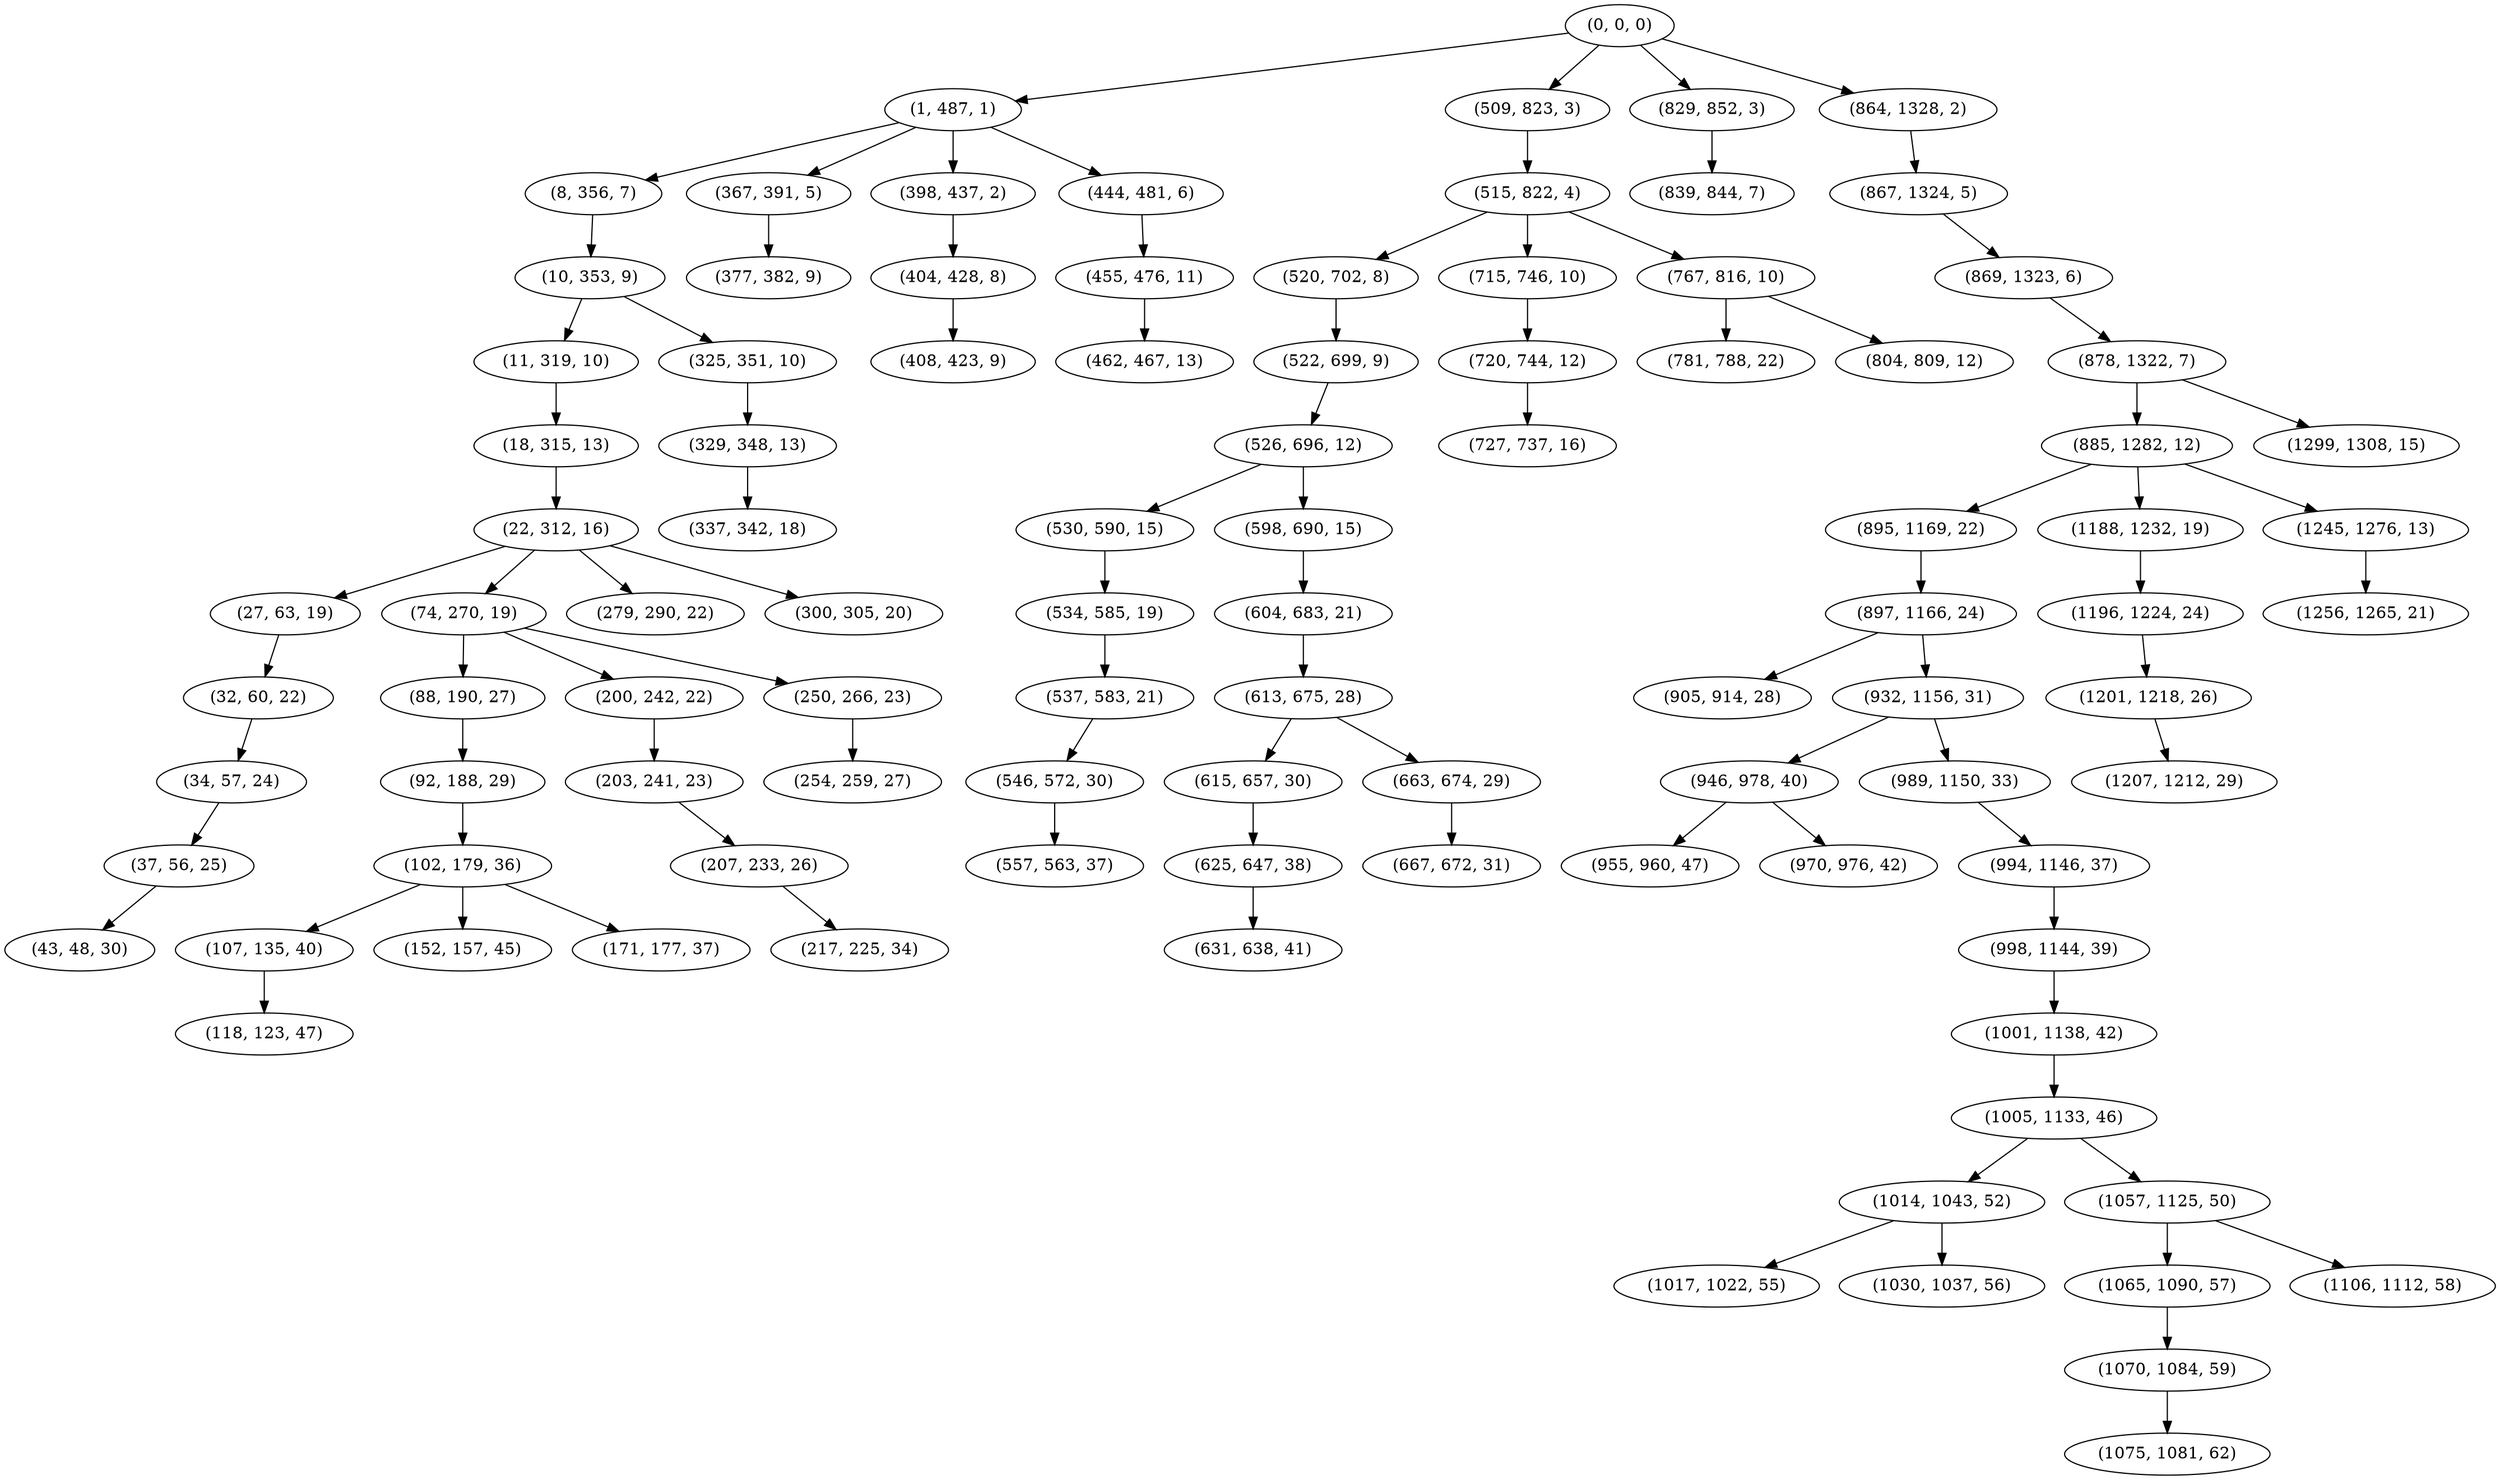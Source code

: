 digraph tree {
    "(0, 0, 0)";
    "(1, 487, 1)";
    "(8, 356, 7)";
    "(10, 353, 9)";
    "(11, 319, 10)";
    "(18, 315, 13)";
    "(22, 312, 16)";
    "(27, 63, 19)";
    "(32, 60, 22)";
    "(34, 57, 24)";
    "(37, 56, 25)";
    "(43, 48, 30)";
    "(74, 270, 19)";
    "(88, 190, 27)";
    "(92, 188, 29)";
    "(102, 179, 36)";
    "(107, 135, 40)";
    "(118, 123, 47)";
    "(152, 157, 45)";
    "(171, 177, 37)";
    "(200, 242, 22)";
    "(203, 241, 23)";
    "(207, 233, 26)";
    "(217, 225, 34)";
    "(250, 266, 23)";
    "(254, 259, 27)";
    "(279, 290, 22)";
    "(300, 305, 20)";
    "(325, 351, 10)";
    "(329, 348, 13)";
    "(337, 342, 18)";
    "(367, 391, 5)";
    "(377, 382, 9)";
    "(398, 437, 2)";
    "(404, 428, 8)";
    "(408, 423, 9)";
    "(444, 481, 6)";
    "(455, 476, 11)";
    "(462, 467, 13)";
    "(509, 823, 3)";
    "(515, 822, 4)";
    "(520, 702, 8)";
    "(522, 699, 9)";
    "(526, 696, 12)";
    "(530, 590, 15)";
    "(534, 585, 19)";
    "(537, 583, 21)";
    "(546, 572, 30)";
    "(557, 563, 37)";
    "(598, 690, 15)";
    "(604, 683, 21)";
    "(613, 675, 28)";
    "(615, 657, 30)";
    "(625, 647, 38)";
    "(631, 638, 41)";
    "(663, 674, 29)";
    "(667, 672, 31)";
    "(715, 746, 10)";
    "(720, 744, 12)";
    "(727, 737, 16)";
    "(767, 816, 10)";
    "(781, 788, 22)";
    "(804, 809, 12)";
    "(829, 852, 3)";
    "(839, 844, 7)";
    "(864, 1328, 2)";
    "(867, 1324, 5)";
    "(869, 1323, 6)";
    "(878, 1322, 7)";
    "(885, 1282, 12)";
    "(895, 1169, 22)";
    "(897, 1166, 24)";
    "(905, 914, 28)";
    "(932, 1156, 31)";
    "(946, 978, 40)";
    "(955, 960, 47)";
    "(970, 976, 42)";
    "(989, 1150, 33)";
    "(994, 1146, 37)";
    "(998, 1144, 39)";
    "(1001, 1138, 42)";
    "(1005, 1133, 46)";
    "(1014, 1043, 52)";
    "(1017, 1022, 55)";
    "(1030, 1037, 56)";
    "(1057, 1125, 50)";
    "(1065, 1090, 57)";
    "(1070, 1084, 59)";
    "(1075, 1081, 62)";
    "(1106, 1112, 58)";
    "(1188, 1232, 19)";
    "(1196, 1224, 24)";
    "(1201, 1218, 26)";
    "(1207, 1212, 29)";
    "(1245, 1276, 13)";
    "(1256, 1265, 21)";
    "(1299, 1308, 15)";
    "(0, 0, 0)" -> "(1, 487, 1)";
    "(0, 0, 0)" -> "(509, 823, 3)";
    "(0, 0, 0)" -> "(829, 852, 3)";
    "(0, 0, 0)" -> "(864, 1328, 2)";
    "(1, 487, 1)" -> "(8, 356, 7)";
    "(1, 487, 1)" -> "(367, 391, 5)";
    "(1, 487, 1)" -> "(398, 437, 2)";
    "(1, 487, 1)" -> "(444, 481, 6)";
    "(8, 356, 7)" -> "(10, 353, 9)";
    "(10, 353, 9)" -> "(11, 319, 10)";
    "(10, 353, 9)" -> "(325, 351, 10)";
    "(11, 319, 10)" -> "(18, 315, 13)";
    "(18, 315, 13)" -> "(22, 312, 16)";
    "(22, 312, 16)" -> "(27, 63, 19)";
    "(22, 312, 16)" -> "(74, 270, 19)";
    "(22, 312, 16)" -> "(279, 290, 22)";
    "(22, 312, 16)" -> "(300, 305, 20)";
    "(27, 63, 19)" -> "(32, 60, 22)";
    "(32, 60, 22)" -> "(34, 57, 24)";
    "(34, 57, 24)" -> "(37, 56, 25)";
    "(37, 56, 25)" -> "(43, 48, 30)";
    "(74, 270, 19)" -> "(88, 190, 27)";
    "(74, 270, 19)" -> "(200, 242, 22)";
    "(74, 270, 19)" -> "(250, 266, 23)";
    "(88, 190, 27)" -> "(92, 188, 29)";
    "(92, 188, 29)" -> "(102, 179, 36)";
    "(102, 179, 36)" -> "(107, 135, 40)";
    "(102, 179, 36)" -> "(152, 157, 45)";
    "(102, 179, 36)" -> "(171, 177, 37)";
    "(107, 135, 40)" -> "(118, 123, 47)";
    "(200, 242, 22)" -> "(203, 241, 23)";
    "(203, 241, 23)" -> "(207, 233, 26)";
    "(207, 233, 26)" -> "(217, 225, 34)";
    "(250, 266, 23)" -> "(254, 259, 27)";
    "(325, 351, 10)" -> "(329, 348, 13)";
    "(329, 348, 13)" -> "(337, 342, 18)";
    "(367, 391, 5)" -> "(377, 382, 9)";
    "(398, 437, 2)" -> "(404, 428, 8)";
    "(404, 428, 8)" -> "(408, 423, 9)";
    "(444, 481, 6)" -> "(455, 476, 11)";
    "(455, 476, 11)" -> "(462, 467, 13)";
    "(509, 823, 3)" -> "(515, 822, 4)";
    "(515, 822, 4)" -> "(520, 702, 8)";
    "(515, 822, 4)" -> "(715, 746, 10)";
    "(515, 822, 4)" -> "(767, 816, 10)";
    "(520, 702, 8)" -> "(522, 699, 9)";
    "(522, 699, 9)" -> "(526, 696, 12)";
    "(526, 696, 12)" -> "(530, 590, 15)";
    "(526, 696, 12)" -> "(598, 690, 15)";
    "(530, 590, 15)" -> "(534, 585, 19)";
    "(534, 585, 19)" -> "(537, 583, 21)";
    "(537, 583, 21)" -> "(546, 572, 30)";
    "(546, 572, 30)" -> "(557, 563, 37)";
    "(598, 690, 15)" -> "(604, 683, 21)";
    "(604, 683, 21)" -> "(613, 675, 28)";
    "(613, 675, 28)" -> "(615, 657, 30)";
    "(613, 675, 28)" -> "(663, 674, 29)";
    "(615, 657, 30)" -> "(625, 647, 38)";
    "(625, 647, 38)" -> "(631, 638, 41)";
    "(663, 674, 29)" -> "(667, 672, 31)";
    "(715, 746, 10)" -> "(720, 744, 12)";
    "(720, 744, 12)" -> "(727, 737, 16)";
    "(767, 816, 10)" -> "(781, 788, 22)";
    "(767, 816, 10)" -> "(804, 809, 12)";
    "(829, 852, 3)" -> "(839, 844, 7)";
    "(864, 1328, 2)" -> "(867, 1324, 5)";
    "(867, 1324, 5)" -> "(869, 1323, 6)";
    "(869, 1323, 6)" -> "(878, 1322, 7)";
    "(878, 1322, 7)" -> "(885, 1282, 12)";
    "(878, 1322, 7)" -> "(1299, 1308, 15)";
    "(885, 1282, 12)" -> "(895, 1169, 22)";
    "(885, 1282, 12)" -> "(1188, 1232, 19)";
    "(885, 1282, 12)" -> "(1245, 1276, 13)";
    "(895, 1169, 22)" -> "(897, 1166, 24)";
    "(897, 1166, 24)" -> "(905, 914, 28)";
    "(897, 1166, 24)" -> "(932, 1156, 31)";
    "(932, 1156, 31)" -> "(946, 978, 40)";
    "(932, 1156, 31)" -> "(989, 1150, 33)";
    "(946, 978, 40)" -> "(955, 960, 47)";
    "(946, 978, 40)" -> "(970, 976, 42)";
    "(989, 1150, 33)" -> "(994, 1146, 37)";
    "(994, 1146, 37)" -> "(998, 1144, 39)";
    "(998, 1144, 39)" -> "(1001, 1138, 42)";
    "(1001, 1138, 42)" -> "(1005, 1133, 46)";
    "(1005, 1133, 46)" -> "(1014, 1043, 52)";
    "(1005, 1133, 46)" -> "(1057, 1125, 50)";
    "(1014, 1043, 52)" -> "(1017, 1022, 55)";
    "(1014, 1043, 52)" -> "(1030, 1037, 56)";
    "(1057, 1125, 50)" -> "(1065, 1090, 57)";
    "(1057, 1125, 50)" -> "(1106, 1112, 58)";
    "(1065, 1090, 57)" -> "(1070, 1084, 59)";
    "(1070, 1084, 59)" -> "(1075, 1081, 62)";
    "(1188, 1232, 19)" -> "(1196, 1224, 24)";
    "(1196, 1224, 24)" -> "(1201, 1218, 26)";
    "(1201, 1218, 26)" -> "(1207, 1212, 29)";
    "(1245, 1276, 13)" -> "(1256, 1265, 21)";
}
